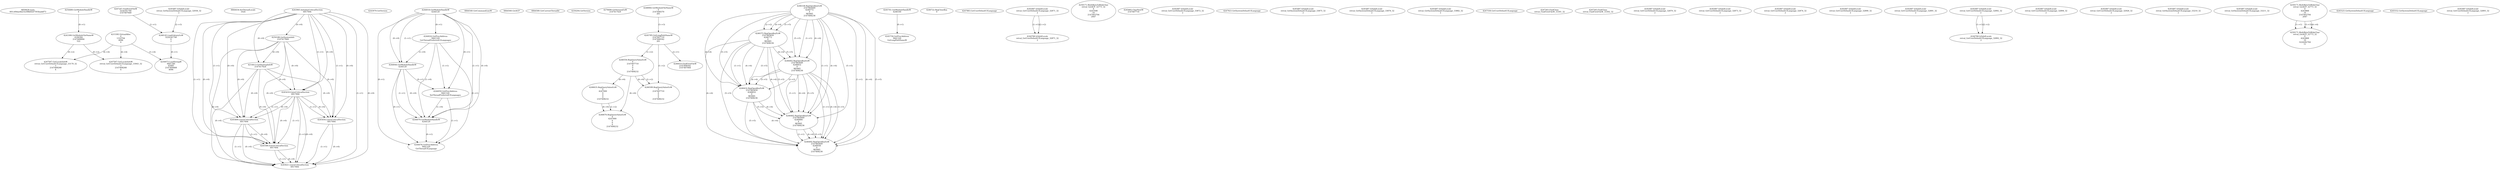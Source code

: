 // Global SCDG with merge call
digraph {
	0 [label="6850628.main
001c49dae8d21b398b9247593baddf73"]
	1 [label="4254480.GetModuleHandleW
0"]
	2 [label="6844434.SetThreadLocale
1024"]
	3 [label="4243965.InitializeCriticalSection
6917004"]
	4 [label="4243979.GetVersion
"]
	5 [label="4244018.GetModuleHandleW
4244120"]
	6 [label="4244024.GetProcAddress
9441320
GetThreadPreferredUILanguages"]
	5 -> 6 [label="(0-->1)"]
	7 [label="4244044.GetModuleHandleW
4244120"]
	5 -> 7 [label="(1-->1)"]
	5 -> 7 [label="(0-->0)"]
	6 -> 7 [label="(1-->0)"]
	8 [label="4244050.GetProcAddress
9441320
SetThreadPreferredUILanguages"]
	5 -> 8 [label="(0-->1)"]
	6 -> 8 [label="(1-->1)"]
	7 -> 8 [label="(0-->1)"]
	9 [label="4244070.GetModuleHandleW
4244120"]
	5 -> 9 [label="(1-->1)"]
	7 -> 9 [label="(1-->1)"]
	5 -> 9 [label="(0-->0)"]
	6 -> 9 [label="(1-->0)"]
	7 -> 9 [label="(0-->0)"]
	8 -> 9 [label="(1-->0)"]
	10 [label="4244076.GetProcAddress
9441320
GetThreadUILanguage"]
	5 -> 10 [label="(0-->1)"]
	6 -> 10 [label="(1-->1)"]
	7 -> 10 [label="(0-->1)"]
	8 -> 10 [label="(1-->1)"]
	9 -> 10 [label="(0-->1)"]
	11 [label="4250188.GetSystemInfo
2147417660"]
	3 -> 11 [label="(0-->0)"]
	12 [label="6844540.GetCommandLineW
"]
	13 [label="4214413.GetStartupInfoW
2147417624"]
	3 -> 13 [label="(0-->0)"]
	11 -> 13 [label="(0-->0)"]
	14 [label="6844560.GetACP
"]
	15 [label="6844580.GetCurrentThreadId
"]
	16 [label="4250204.GetVersion
"]
	17 [label="4276690.GetVersionExW
2147417420"]
	18 [label="4243306.GetModuleFileNameW
4194304
2147408904
522"]
	1 -> 18 [label="(0-->1)"]
	19 [label="4248064.GetModuleFileNameW
0
2147408370
261"]
	20 [label="4215383.VirtualAlloc
0
1310704
4096
4"]
	21 [label="4246338.RegOpenKeyExW
2147483649
4246772
0
983065
2147408236"]
	22 [label="4245741.GetModuleHandleW
4246160"]
	23 [label="4245758.GetProcAddress
9441320
GetLongPathNameW"]
	22 -> 23 [label="(0-->1)"]
	24 [label="4245785.GetLongPathNameW
2147407710
2147406542
261"]
	19 -> 24 [label="(3-->3)"]
	25 [label="4246556.RegQueryValueExW
0
2147407710
0
0
0
2147408232"]
	24 -> 25 [label="(1-->2)"]
	26 [label="4246599.RegQueryValueExW
0
2147407710
0
0
0
2147408232"]
	24 -> 26 [label="(1-->2)"]
	25 -> 26 [label="(2-->2)"]
	25 -> 26 [label="(6-->6)"]
	27 [label="4246722.RegCloseKey
0"]
	28 [label="4247883.GetUserDefaultUILanguage
"]
	29 [label="4245418.EnterCriticalSection
6917004"]
	3 -> 29 [label="(1-->1)"]
	3 -> 29 [label="(0-->0)"]
	11 -> 29 [label="(0-->0)"]
	13 -> 29 [label="(0-->0)"]
	30 [label="4245469.LeaveCriticalSection
6917004"]
	3 -> 30 [label="(1-->1)"]
	29 -> 30 [label="(1-->1)"]
	3 -> 30 [label="(0-->0)"]
	11 -> 30 [label="(0-->0)"]
	13 -> 30 [label="(0-->0)"]
	29 -> 30 [label="(0-->0)"]
	31 [label="4245487.IsValidLocale
retval_GetUserDefaultUILanguage_32871_32
2"]
	32 [label="4250171.MultiByteToWideChar
retval_GetACP_32773_32
0
4243508
10
2147403704
2047"]
	33 [label="4245683.CharNextW
2147407716"]
	34 [label="4245487.IsValidLocale
retval_GetUserDefaultUILanguage_33872_32
2"]
	35 [label="4245580.EnterCriticalSection
6917004"]
	3 -> 35 [label="(1-->1)"]
	29 -> 35 [label="(1-->1)"]
	30 -> 35 [label="(1-->1)"]
	3 -> 35 [label="(0-->0)"]
	11 -> 35 [label="(0-->0)"]
	13 -> 35 [label="(0-->0)"]
	29 -> 35 [label="(0-->0)"]
	30 -> 35 [label="(0-->0)"]
	36 [label="4246372.RegOpenKeyExW
2147483650
4246772
0
983065
2147408236"]
	21 -> 36 [label="(2-->2)"]
	21 -> 36 [label="(4-->4)"]
	21 -> 36 [label="(5-->5)"]
	37 [label="4246402.RegOpenKeyExW
2147483649
4246832
0
983065
2147408236"]
	21 -> 37 [label="(1-->1)"]
	21 -> 37 [label="(4-->4)"]
	36 -> 37 [label="(4-->4)"]
	21 -> 37 [label="(5-->5)"]
	36 -> 37 [label="(5-->5)"]
	38 [label="4246432.RegOpenKeyExW
2147483650
4246832
0
983065
2147408236"]
	36 -> 38 [label="(1-->1)"]
	37 -> 38 [label="(2-->2)"]
	21 -> 38 [label="(4-->4)"]
	36 -> 38 [label="(4-->4)"]
	37 -> 38 [label="(4-->4)"]
	21 -> 38 [label="(5-->5)"]
	36 -> 38 [label="(5-->5)"]
	37 -> 38 [label="(5-->5)"]
	39 [label="4246462.RegOpenKeyExW
2147483649
4246884
0
983065
2147408236"]
	21 -> 39 [label="(1-->1)"]
	37 -> 39 [label="(1-->1)"]
	21 -> 39 [label="(4-->4)"]
	36 -> 39 [label="(4-->4)"]
	37 -> 39 [label="(4-->4)"]
	38 -> 39 [label="(4-->4)"]
	21 -> 39 [label="(5-->5)"]
	36 -> 39 [label="(5-->5)"]
	37 -> 39 [label="(5-->5)"]
	38 -> 39 [label="(5-->5)"]
	40 [label="4245454.LeaveCriticalSection
6917004"]
	3 -> 40 [label="(1-->1)"]
	29 -> 40 [label="(1-->1)"]
	3 -> 40 [label="(0-->0)"]
	11 -> 40 [label="(0-->0)"]
	13 -> 40 [label="(0-->0)"]
	29 -> 40 [label="(0-->0)"]
	41 [label="4247923.GetSystemDefaultUILanguage
"]
	42 [label="4245487.IsValidLocale
retval_GetSystemDefaultUILanguage_33875_32
2"]
	43 [label="4245487.IsValidLocale
retval_GetSystemDefaultUILanguage_33876_32
2"]
	44 [label="4246492.RegOpenKeyExW
2147483649
4246936
0
983065
2147408236"]
	21 -> 44 [label="(1-->1)"]
	37 -> 44 [label="(1-->1)"]
	39 -> 44 [label="(1-->1)"]
	21 -> 44 [label="(4-->4)"]
	36 -> 44 [label="(4-->4)"]
	37 -> 44 [label="(4-->4)"]
	38 -> 44 [label="(4-->4)"]
	39 -> 44 [label="(4-->4)"]
	21 -> 44 [label="(5-->5)"]
	36 -> 44 [label="(5-->5)"]
	37 -> 44 [label="(5-->5)"]
	38 -> 44 [label="(5-->5)"]
	39 -> 44 [label="(5-->5)"]
	45 [label="4245487.IsValidLocale
retval_GetSystemDefaultUILanguage_33882_32
2"]
	46 [label="4245487.IsValidLocale
retval_GetSystemDefaultUILanguage_32936_32
2"]
	47 [label="4245621.LeaveCriticalSection
6917004"]
	3 -> 47 [label="(1-->1)"]
	29 -> 47 [label="(1-->1)"]
	30 -> 47 [label="(1-->1)"]
	35 -> 47 [label="(1-->1)"]
	40 -> 47 [label="(1-->1)"]
	3 -> 47 [label="(0-->0)"]
	11 -> 47 [label="(0-->0)"]
	13 -> 47 [label="(0-->0)"]
	29 -> 47 [label="(0-->0)"]
	30 -> 47 [label="(0-->0)"]
	35 -> 47 [label="(0-->0)"]
	40 -> 47 [label="(0-->0)"]
	48 [label="4247558.GetUserDefaultUILanguage
"]
	49 [label="4247567.GetLocaleInfoW
retval_GetUserDefaultUILanguage_33043_32
3
2147408268
4"]
	18 -> 49 [label="(0-->2)"]
	20 -> 49 [label="(4-->4)"]
	50 [label="4247247.FindFirstFileW
3224341740
2147407640"]
	51 [label="4247263.FindClose
retval_FindFirstFileW_33301_32"]
	52 [label="4248145.LoadLibraryExW
3224341740
0
2"]
	50 -> 52 [label="(1-->1)"]
	46 -> 52 [label="(2-->3)"]
	53 [label="4250073.LoadStringW
9441340
65485
2147409468
4096"]
	52 -> 53 [label="(0-->1)"]
	20 -> 53 [label="(3-->4)"]
	54 [label="4247567.GetLocaleInfoW
retval_GetUserDefaultUILanguage_33179_32
3
2147408268
4"]
	18 -> 54 [label="(0-->2)"]
	20 -> 54 [label="(4-->4)"]
	55 [label="4247263.FindClose
retval_FindFirstFileW_33302_32"]
	56 [label="4245487.IsValidLocale
retval_GetUserDefaultUILanguage_32870_32
2"]
	57 [label="4245487.IsValidLocale
retval_GetUserDefaultUILanguage_32873_32
2"]
	58 [label="4245487.IsValidLocale
retval_GetUserDefaultUILanguage_32874_32
2"]
	59 [label="4246014.FindFirstFileW
2147406542
2147407064"]
	24 -> 59 [label="(2-->1)"]
	60 [label="4245487.IsValidLocale
retval_GetUserDefaultUILanguage_32890_32
2"]
	61 [label="4245487.IsValidLocale
retval_GetUserDefaultUILanguage_32891_32
2"]
	62 [label="4245487.IsValidLocale
retval_GetUserDefaultUILanguage_32892_32
2"]
	63 [label="4245487.IsValidLocale
retval_GetUserDefaultUILanguage_32894_32
2"]
	64 [label="4246635.RegQueryValueExW
0
4247000
0
0
0
2147408232"]
	25 -> 64 [label="(6-->6)"]
	65 [label="4246676.RegQueryValueExW
0
4247000
0
0
0
2147408232"]
	64 -> 65 [label="(2-->2)"]
	25 -> 65 [label="(6-->6)"]
	64 -> 65 [label="(6-->6)"]
	66 [label="4245487.IsValidLocale
retval_GetUserDefaultUILanguage_32926_32
2"]
	67 [label="4245487.IsValidLocale
retval_GetSystemDefaultUILanguage_33210_32
2"]
	68 [label="4245487.IsValidLocale
retval_GetSystemDefaultUILanguage_33211_32
2"]
	69 [label="4250171.MultiByteToWideChar
retval_GetACP_32773_32
0
4243868
10
2147403704
2047"]
	70 [label="4250171.MultiByteToWideChar
retval_GetACP_32773_32
0
4243868
10
3224282764
11"]
	69 -> 70 [label="(1-->1)"]
	69 -> 70 [label="(3-->3)"]
	69 -> 70 [label="(4-->4)"]
	71 [label="4244766.IsValidLocale
retval_GetUserDefaultUILanguage_32871_32
2"]
	31 -> 71 [label="(1-->1)"]
	31 -> 71 [label="(2-->2)"]
	72 [label="4245525.GetSystemDefaultUILanguage
"]
	73 [label="4245552.GetSystemDefaultUILanguage
"]
	74 [label="4244766.IsValidLocale
retval_GetUserDefaultUILanguage_32892_32
2"]
	62 -> 74 [label="(1-->1)"]
	62 -> 74 [label="(2-->2)"]
	75 [label="4245487.IsValidLocale
retval_GetUserDefaultUILanguage_32893_32
2"]
}
